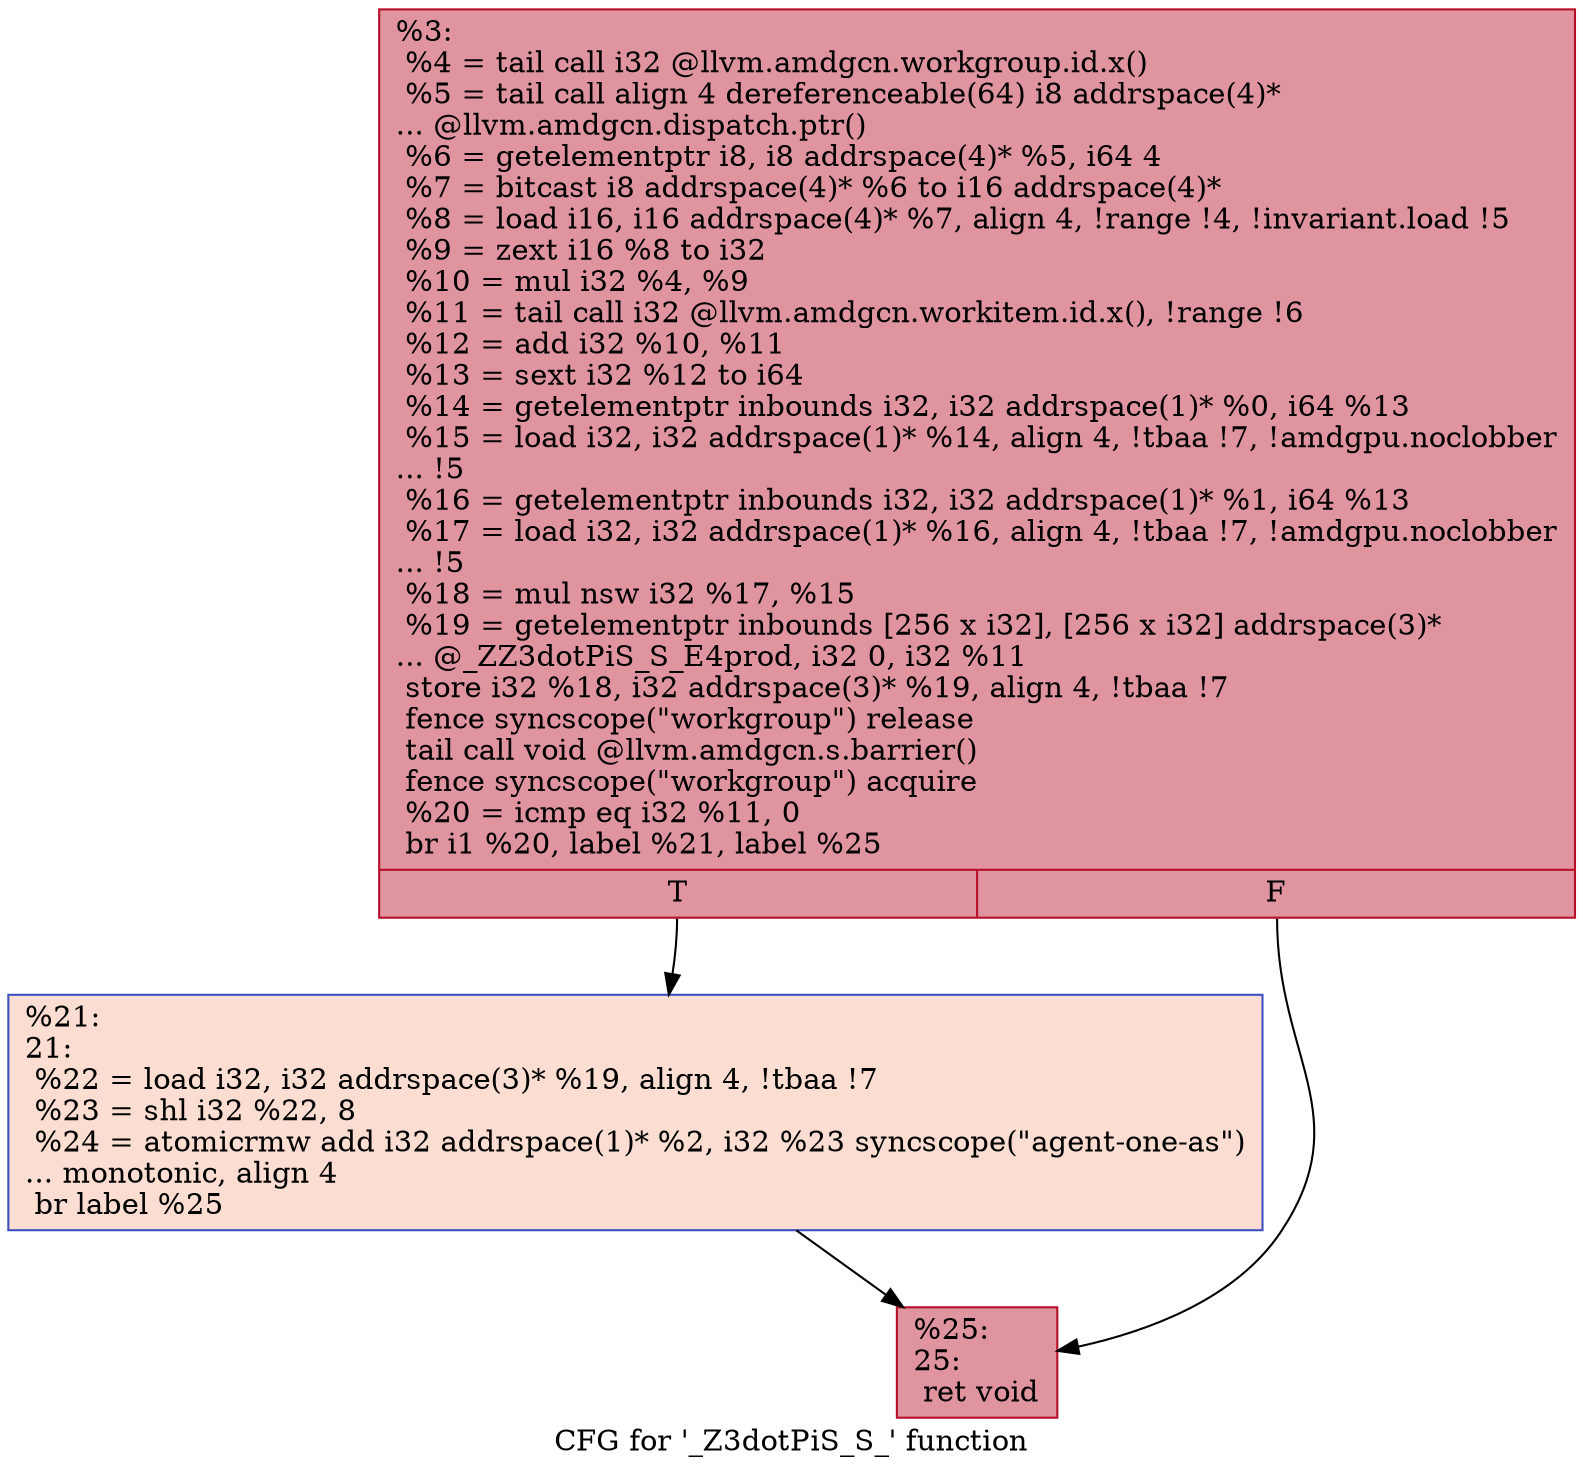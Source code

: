 digraph "CFG for '_Z3dotPiS_S_' function" {
	label="CFG for '_Z3dotPiS_S_' function";

	Node0x5450d50 [shape=record,color="#b70d28ff", style=filled, fillcolor="#b70d2870",label="{%3:\l  %4 = tail call i32 @llvm.amdgcn.workgroup.id.x()\l  %5 = tail call align 4 dereferenceable(64) i8 addrspace(4)*\l... @llvm.amdgcn.dispatch.ptr()\l  %6 = getelementptr i8, i8 addrspace(4)* %5, i64 4\l  %7 = bitcast i8 addrspace(4)* %6 to i16 addrspace(4)*\l  %8 = load i16, i16 addrspace(4)* %7, align 4, !range !4, !invariant.load !5\l  %9 = zext i16 %8 to i32\l  %10 = mul i32 %4, %9\l  %11 = tail call i32 @llvm.amdgcn.workitem.id.x(), !range !6\l  %12 = add i32 %10, %11\l  %13 = sext i32 %12 to i64\l  %14 = getelementptr inbounds i32, i32 addrspace(1)* %0, i64 %13\l  %15 = load i32, i32 addrspace(1)* %14, align 4, !tbaa !7, !amdgpu.noclobber\l... !5\l  %16 = getelementptr inbounds i32, i32 addrspace(1)* %1, i64 %13\l  %17 = load i32, i32 addrspace(1)* %16, align 4, !tbaa !7, !amdgpu.noclobber\l... !5\l  %18 = mul nsw i32 %17, %15\l  %19 = getelementptr inbounds [256 x i32], [256 x i32] addrspace(3)*\l... @_ZZ3dotPiS_S_E4prod, i32 0, i32 %11\l  store i32 %18, i32 addrspace(3)* %19, align 4, !tbaa !7\l  fence syncscope(\"workgroup\") release\l  tail call void @llvm.amdgcn.s.barrier()\l  fence syncscope(\"workgroup\") acquire\l  %20 = icmp eq i32 %11, 0\l  br i1 %20, label %21, label %25\l|{<s0>T|<s1>F}}"];
	Node0x5450d50:s0 -> Node0x54542a0;
	Node0x5450d50:s1 -> Node0x5454330;
	Node0x54542a0 [shape=record,color="#3d50c3ff", style=filled, fillcolor="#f7b39670",label="{%21:\l21:                                               \l  %22 = load i32, i32 addrspace(3)* %19, align 4, !tbaa !7\l  %23 = shl i32 %22, 8\l  %24 = atomicrmw add i32 addrspace(1)* %2, i32 %23 syncscope(\"agent-one-as\")\l... monotonic, align 4\l  br label %25\l}"];
	Node0x54542a0 -> Node0x5454330;
	Node0x5454330 [shape=record,color="#b70d28ff", style=filled, fillcolor="#b70d2870",label="{%25:\l25:                                               \l  ret void\l}"];
}
